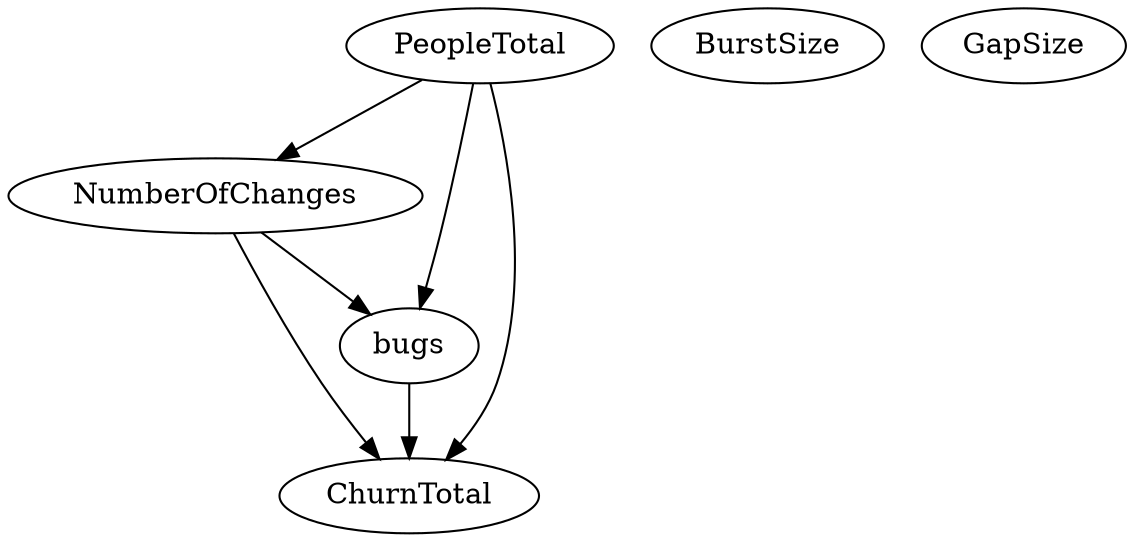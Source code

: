 digraph {
   PeopleTotal;
   NumberOfChanges;
   ChurnTotal;
   bugs;
   BurstSize;
   GapSize;
   PeopleTotal -> NumberOfChanges;
   PeopleTotal -> ChurnTotal;
   PeopleTotal -> bugs;
   NumberOfChanges -> ChurnTotal;
   NumberOfChanges -> bugs;
   bugs -> ChurnTotal;
}
